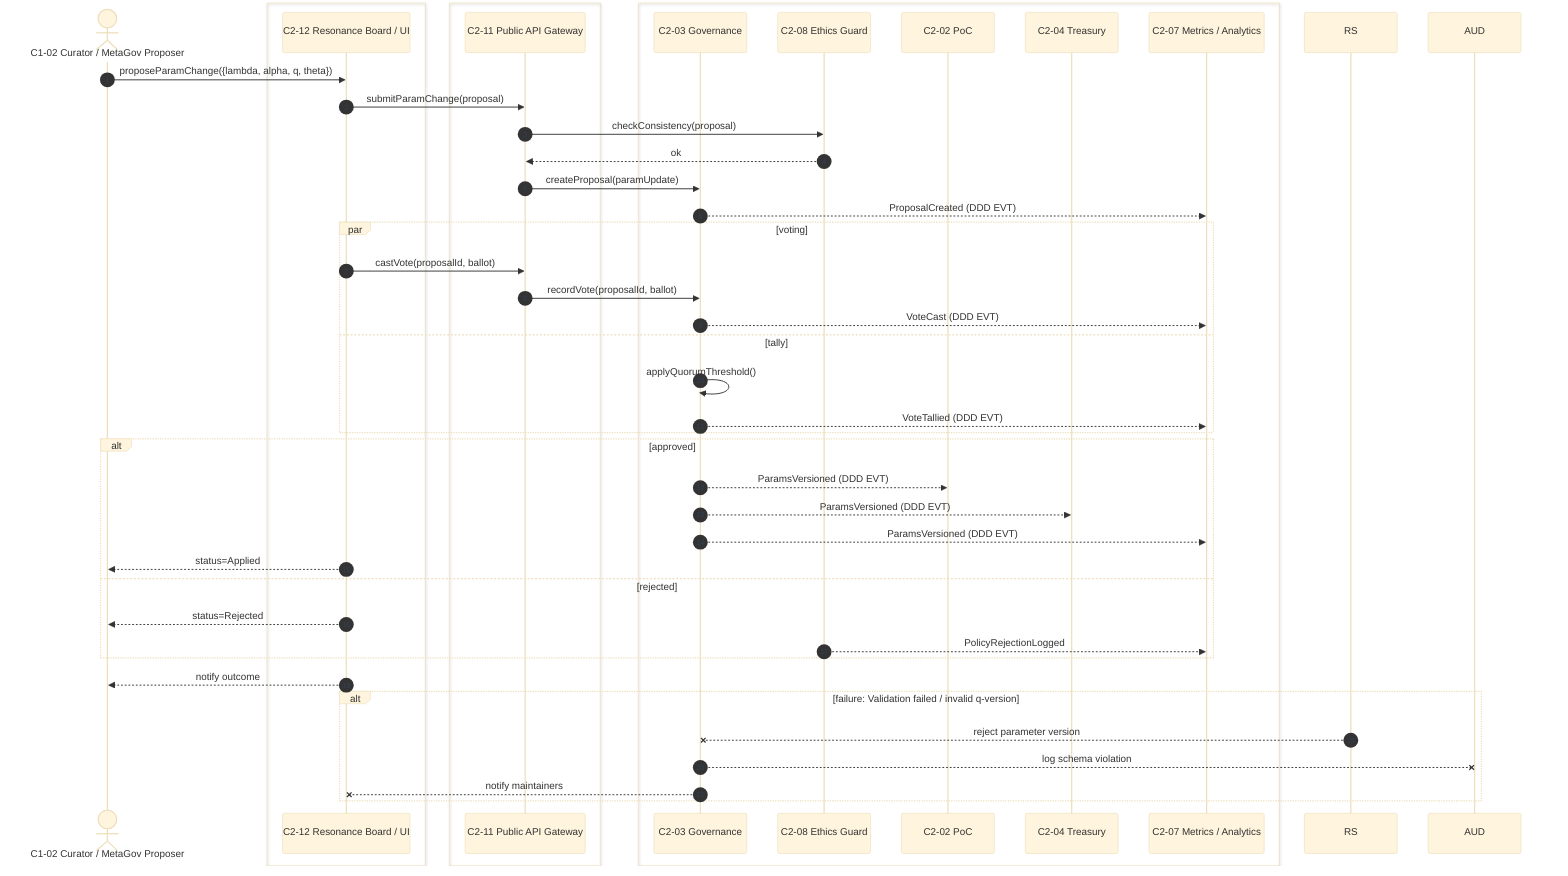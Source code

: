 %%{init: {'theme':'base','themeVariables':{ 'sequenceNumberColor':'#334155'}}}%%
sequenceDiagram
autonumber

actor C as C1-02 Curator / MetaGov Proposer

box #8b5cf6 UI
  participant UI as C2-12 Resonance Board / UI
end

box #fde68a Gateway
  participant API as C2-11 Public API Gateway
end

box #ff8b00 Core
  participant GOV as C2-03 Governance
  participant ETH as C2-08 Ethics Guard
  participant POC as C2-02 PoC
  participant TRE as C2-04 Treasury
  participant MET as C2-07 Metrics / Analytics
end

C ->> UI: proposeParamChange({lambda, alpha, q, theta})
UI ->> API: submitParamChange(proposal)
API ->> ETH: checkConsistency(proposal)
ETH -->> API: ok

API ->> GOV: createProposal(paramUpdate)
GOV -->> MET: ProposalCreated (DDD EVT)

par voting
  UI ->> API: castVote(proposalId, ballot)
  API ->> GOV: recordVote(proposalId, ballot)
  GOV -->> MET: VoteCast (DDD EVT)
and tally
  GOV ->> GOV: applyQuorumThreshold()
  GOV -->> MET: VoteTallied (DDD EVT)
end

alt approved
  GOV -->> POC: ParamsVersioned (DDD EVT)
  GOV -->> TRE: ParamsVersioned (DDD EVT)
  GOV -->> MET: ParamsVersioned (DDD EVT)
  UI -->> C: status=Applied
else rejected
  UI -->> C: status=Rejected
  ETH -->> MET: PolicyRejectionLogged
end

UI -->> C: notify outcome

%% Failure branch
alt failure: Validation failed / invalid q-version
  RS  --x GOV: reject parameter version
  GOV --x AUD: log schema violation
  GOV --x UI: notify maintainers
end